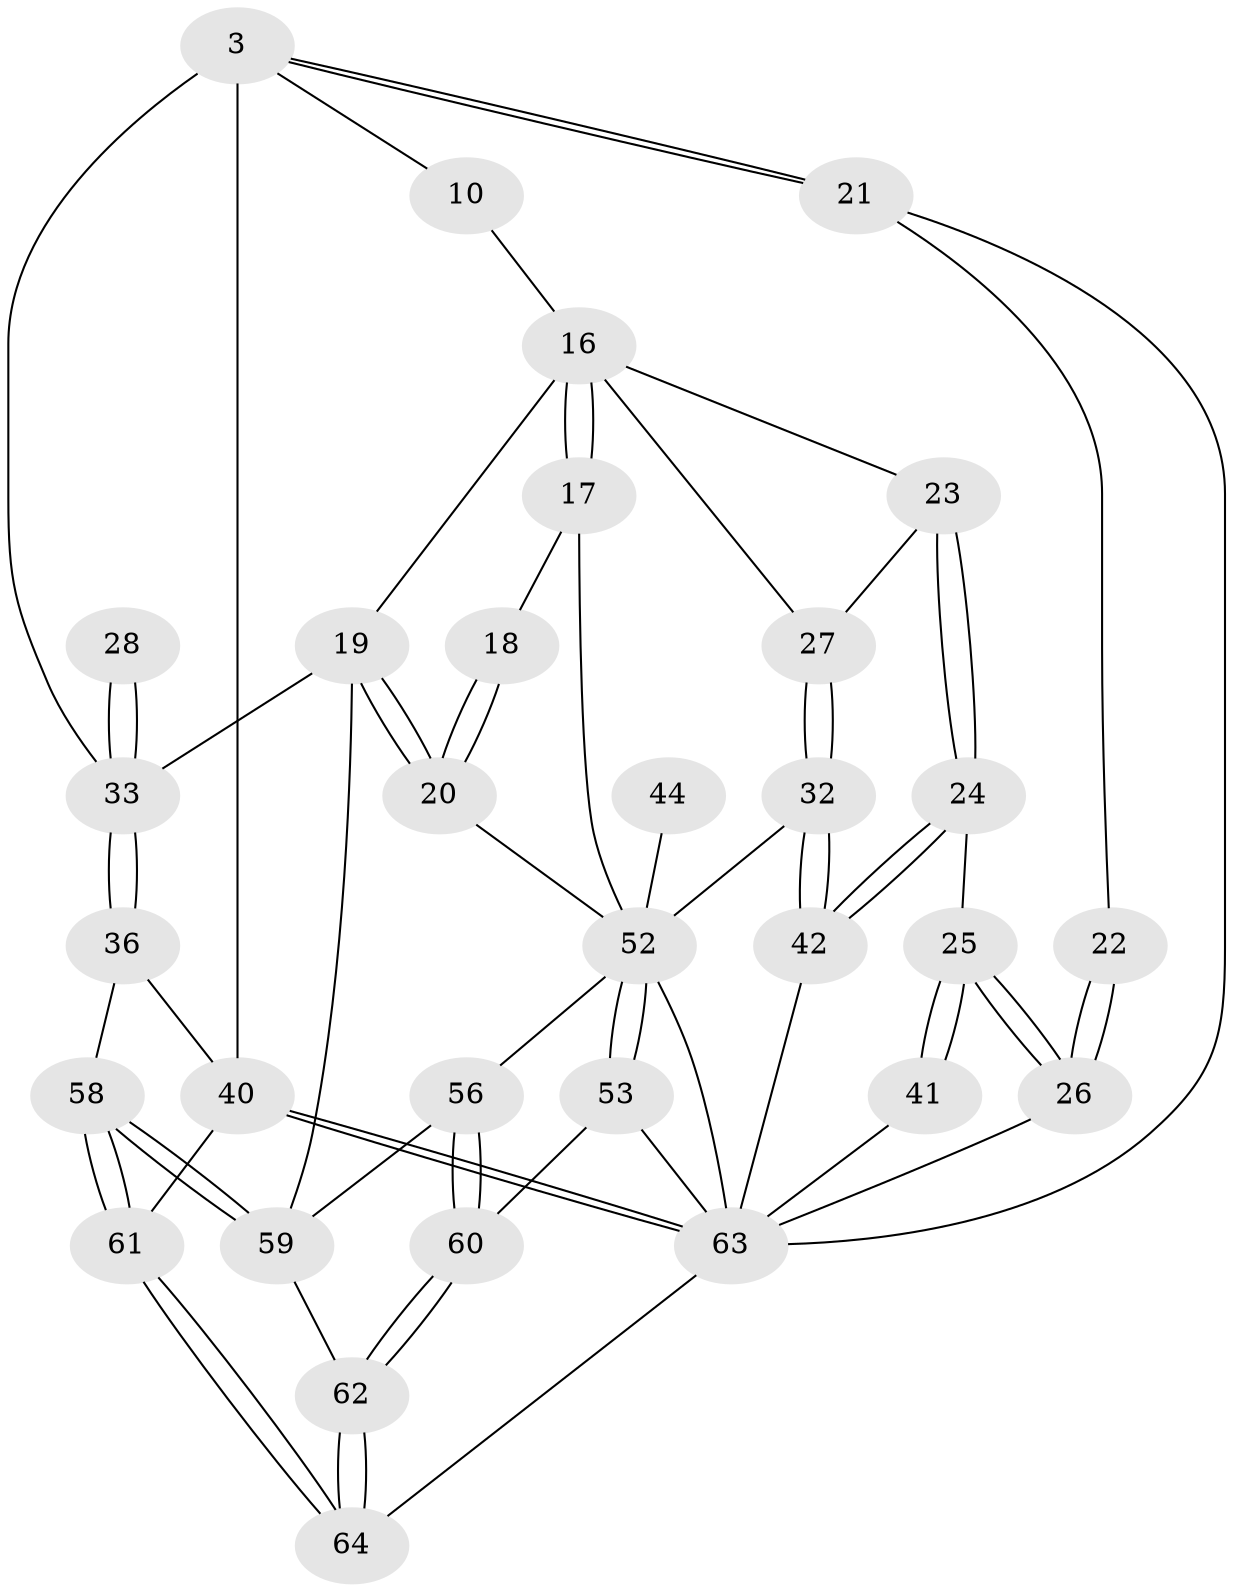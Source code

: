 // original degree distribution, {3: 0.046875, 5: 0.453125, 6: 0.25, 4: 0.25}
// Generated by graph-tools (version 1.1) at 2025/59/03/09/25 04:59:38]
// undirected, 32 vertices, 73 edges
graph export_dot {
graph [start="1"]
  node [color=gray90,style=filled];
  3 [pos="+0+0",super="+2"];
  10 [pos="+0.37955281656437456+0",super="+4"];
  16 [pos="+0.4231878837403785+0.1681202498642234",super="+8+9"];
  17 [pos="+0.5297493270307966+0.27531128858816395"];
  18 [pos="+0.6752129341850635+0.15892831262222307"];
  19 [pos="+0.765331531358321+0.36893966065450473",super="+15+7"];
  20 [pos="+0.6085439892135183+0.3775671839684016"];
  21 [pos="+0+0"];
  22 [pos="+0.1341472319819914+0.1505771507699901"];
  23 [pos="+0.1999069007607317+0.30480506674194435"];
  24 [pos="+0.18634408910353983+0.31843185126631884"];
  25 [pos="+0.12020057059189679+0.3062062276451555"];
  26 [pos="+0.11403862585196634+0.2656090541530059"];
  27 [pos="+0.39055751429258434+0.23188273350919303"];
  28 [pos="+1+0.339604187448999"];
  32 [pos="+0.3581411453724866+0.36007644970348496"];
  33 [pos="+1+0.41909992330715157",super="+14+13+12"];
  36 [pos="+1+0.4315882832492046"];
  40 [pos="+0+1",super="+35"];
  41 [pos="+0.08242137571526671+0.33793308986338283"];
  42 [pos="+0.27696424280927484+0.401216564047337"];
  44 [pos="+0.45862173422167685+0.43051553611764626"];
  52 [pos="+0.573027101096471+0.4859073372554762",super="+43+29+49"];
  53 [pos="+0.3921991319936391+0.5929293837869486"];
  56 [pos="+0.5765688821738179+0.49205824372672824"];
  58 [pos="+0.8622712666962535+0.789028138208932",super="+57+45"];
  59 [pos="+0.7392428344986722+0.7143915700108157",super="+55+54"];
  60 [pos="+0.5663857839242551+0.6521408121919532"];
  61 [pos="+1+1"];
  62 [pos="+0.6039622807165513+0.7017214316447189"];
  63 [pos="+0.26831535761936487+0.9165457081055318",super="+51+48"];
  64 [pos="+0.33645757942652227+0.9123894246209242"];
  3 -- 21;
  3 -- 21;
  3 -- 40 [weight=2];
  3 -- 33 [weight=2];
  3 -- 10;
  10 -- 16;
  16 -- 17;
  16 -- 17;
  16 -- 27;
  16 -- 19;
  16 -- 23;
  17 -- 18;
  17 -- 52;
  18 -- 20;
  18 -- 20;
  19 -- 20;
  19 -- 20;
  19 -- 33 [weight=2];
  19 -- 59;
  20 -- 52;
  21 -- 22;
  21 -- 63;
  22 -- 26;
  22 -- 26;
  23 -- 24;
  23 -- 24;
  23 -- 27;
  24 -- 25;
  24 -- 42;
  24 -- 42;
  25 -- 26;
  25 -- 26;
  25 -- 41;
  25 -- 41;
  26 -- 63;
  27 -- 32;
  27 -- 32;
  28 -- 33 [weight=3];
  28 -- 33;
  32 -- 42;
  32 -- 42;
  32 -- 52;
  33 -- 36;
  33 -- 36;
  36 -- 40;
  36 -- 58;
  40 -- 63 [weight=2];
  40 -- 63;
  40 -- 61;
  41 -- 63 [weight=2];
  42 -- 63;
  44 -- 52 [weight=3];
  52 -- 53;
  52 -- 53;
  52 -- 56;
  52 -- 63;
  53 -- 60;
  53 -- 63;
  56 -- 60;
  56 -- 60;
  56 -- 59;
  58 -- 59 [weight=3];
  58 -- 59;
  58 -- 61;
  58 -- 61;
  59 -- 62;
  60 -- 62;
  60 -- 62;
  61 -- 64;
  61 -- 64;
  62 -- 64;
  62 -- 64;
  63 -- 64;
}

